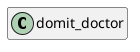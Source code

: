 @startuml
set namespaceSeparator \\
hide members
hide << alias >> circle

class domit_doctor
@enduml
